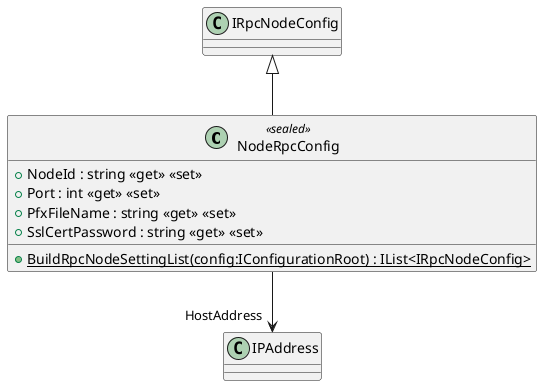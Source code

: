 @startuml
class NodeRpcConfig <<sealed>> {
    + {static} BuildRpcNodeSettingList(config:IConfigurationRoot) : IList<IRpcNodeConfig>
    + NodeId : string <<get>> <<set>>
    + Port : int <<get>> <<set>>
    + PfxFileName : string <<get>> <<set>>
    + SslCertPassword : string <<get>> <<set>>
}
IRpcNodeConfig <|-- NodeRpcConfig
NodeRpcConfig --> "HostAddress" IPAddress
@enduml
